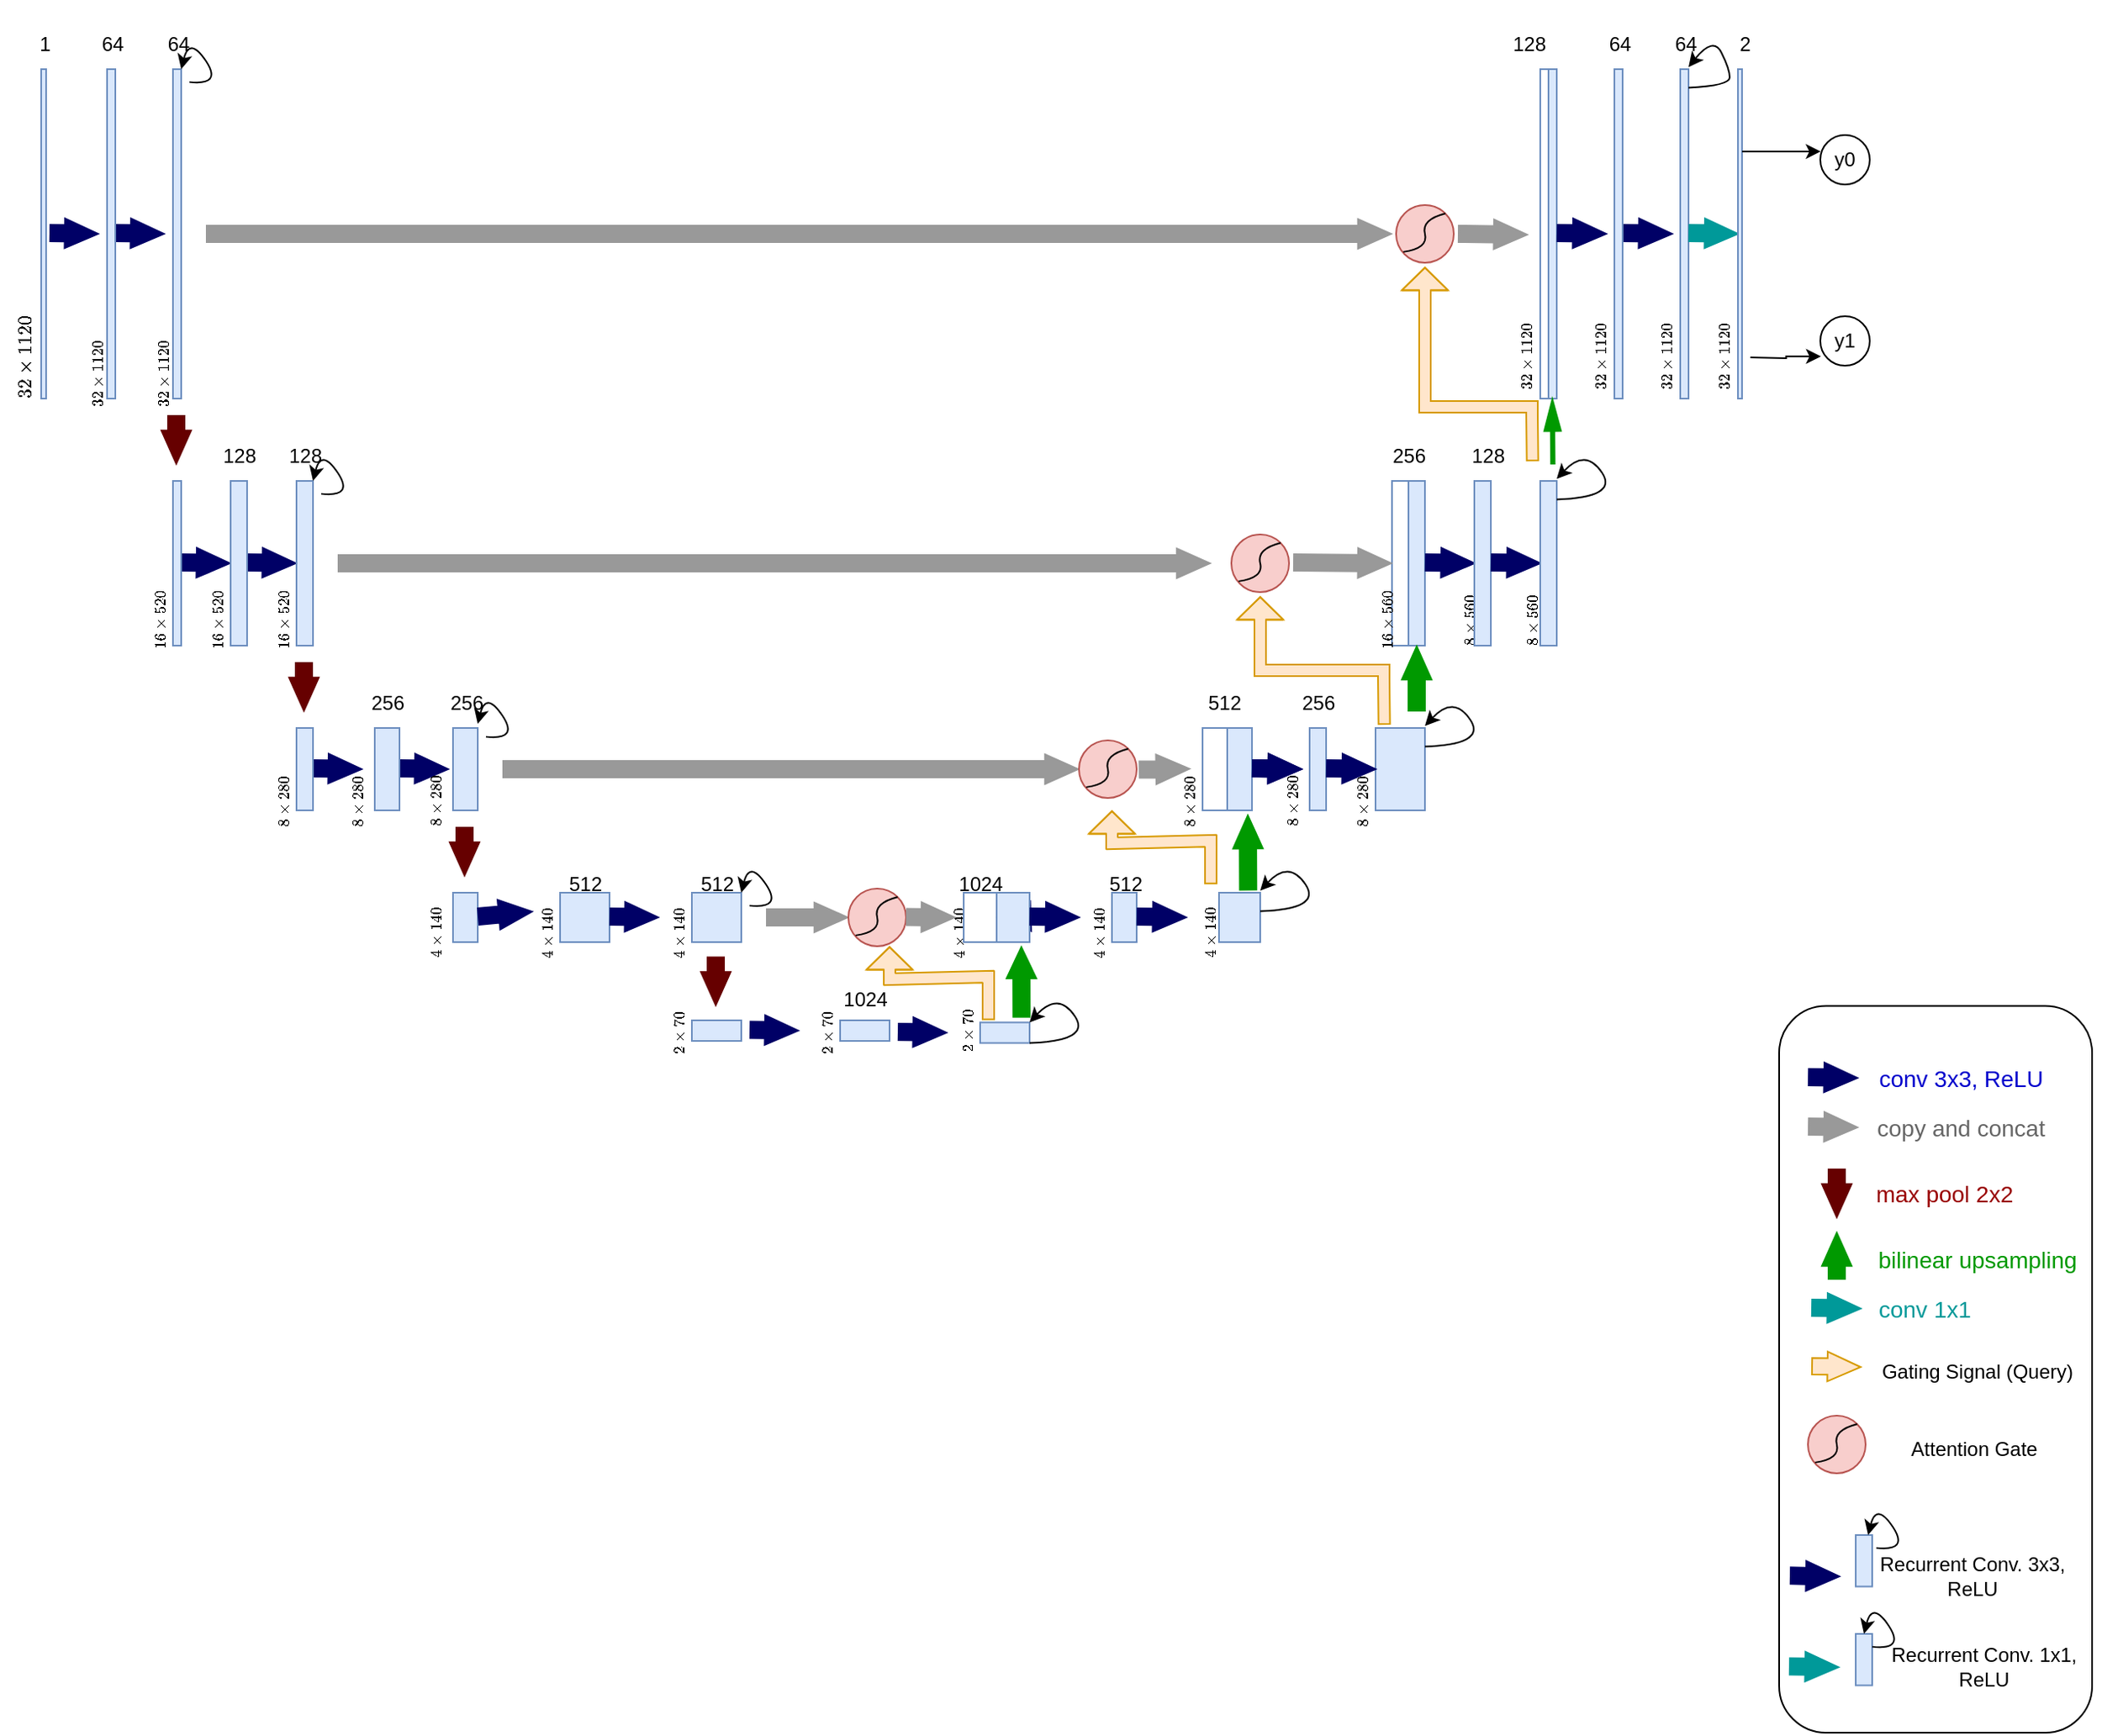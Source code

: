 <mxfile>
    <diagram name="Page-1" id="Zg2J0i8kcsBhqcDElQuv">
        <mxGraphModel dx="1068" dy="788" grid="1" gridSize="10" guides="1" tooltips="1" connect="1" arrows="1" fold="1" page="1" pageScale="1" pageWidth="850" pageHeight="1100" math="1" shadow="0">
            <root>
                <mxCell id="0"/>
                <mxCell id="1" parent="0"/>
                <mxCell id="kov3exJGOiLsOatTBzYe-4" value="&lt;font style=&quot;font-size: 10px;&quot;&gt;$$32 \times 1120$$&lt;/font&gt;" style="text;html=1;align=center;verticalAlign=middle;resizable=0;points=[];autosize=1;strokeColor=none;fillColor=none;rotation=-90;" parent="1" vertex="1">
                    <mxGeometry x="-5" y="240" width="110" height="30" as="geometry"/>
                </mxCell>
                <mxCell id="kov3exJGOiLsOatTBzYe-5" value="1" style="text;html=1;align=center;verticalAlign=middle;resizable=0;points=[];autosize=1;strokeColor=none;fillColor=none;rotation=0;" parent="1" vertex="1">
                    <mxGeometry x="46.5" y="50" width="30" height="30" as="geometry"/>
                </mxCell>
                <mxCell id="kov3exJGOiLsOatTBzYe-10" value="" style="shape=flexArrow;endArrow=classic;html=1;rounded=0;fillColor=#000066;strokeColor=#000066;endWidth=7;endSize=6.38;" parent="1" edge="1">
                    <mxGeometry width="50" height="50" relative="1" as="geometry">
                        <mxPoint x="65" y="179.5" as="sourcePoint"/>
                        <mxPoint x="95" y="180" as="targetPoint"/>
                    </mxGeometry>
                </mxCell>
                <mxCell id="kov3exJGOiLsOatTBzYe-54" value="" style="shape=flexArrow;endArrow=classic;html=1;rounded=0;fillColor=#000066;strokeColor=#000066;endWidth=7;endSize=6.38;entryX=0;entryY=0.5;entryDx=0;entryDy=0;" parent="1" edge="1">
                    <mxGeometry width="50" height="50" relative="1" as="geometry">
                        <mxPoint x="145" y="379.5" as="sourcePoint"/>
                        <mxPoint x="175" y="380" as="targetPoint"/>
                    </mxGeometry>
                </mxCell>
                <mxCell id="kov3exJGOiLsOatTBzYe-59" value="" style="shape=flexArrow;endArrow=classic;html=1;rounded=0;fillColor=#000066;strokeColor=#000066;endWidth=7;endSize=6.38;entryX=0;entryY=0.5;entryDx=0;entryDy=0;" parent="1" edge="1">
                    <mxGeometry width="50" height="50" relative="1" as="geometry">
                        <mxPoint x="225" y="504.5" as="sourcePoint"/>
                        <mxPoint x="255" y="505" as="targetPoint"/>
                    </mxGeometry>
                </mxCell>
                <mxCell id="kov3exJGOiLsOatTBzYe-63" value="" style="shape=flexArrow;endArrow=classic;html=1;rounded=0;fillColor=#660000;strokeColor=#660000;endWidth=7;endSize=6.38;" parent="1" edge="1">
                    <mxGeometry width="50" height="50" relative="1" as="geometry">
                        <mxPoint x="142" y="290" as="sourcePoint"/>
                        <mxPoint x="142" y="320" as="targetPoint"/>
                    </mxGeometry>
                </mxCell>
                <mxCell id="kov3exJGOiLsOatTBzYe-64" value="" style="shape=flexArrow;endArrow=classic;html=1;rounded=0;fillColor=#660000;strokeColor=#660000;endWidth=7;endSize=6.38;" parent="1" edge="1">
                    <mxGeometry width="50" height="50" relative="1" as="geometry">
                        <mxPoint x="219.5" y="440" as="sourcePoint"/>
                        <mxPoint x="219.5" y="470" as="targetPoint"/>
                    </mxGeometry>
                </mxCell>
                <mxCell id="kov3exJGOiLsOatTBzYe-65" value="" style="shape=flexArrow;endArrow=classic;html=1;rounded=0;fillColor=#660000;strokeColor=#660000;endWidth=7;endSize=6.38;" parent="1" edge="1">
                    <mxGeometry width="50" height="50" relative="1" as="geometry">
                        <mxPoint x="317" y="540" as="sourcePoint"/>
                        <mxPoint x="317" y="570" as="targetPoint"/>
                    </mxGeometry>
                </mxCell>
                <mxCell id="kov3exJGOiLsOatTBzYe-66" value="" style="shape=flexArrow;endArrow=classic;html=1;rounded=0;fillColor=#660000;strokeColor=#660000;endWidth=7;endSize=6.38;" parent="1" edge="1">
                    <mxGeometry width="50" height="50" relative="1" as="geometry">
                        <mxPoint x="469.5" y="618.75" as="sourcePoint"/>
                        <mxPoint x="469.5" y="648.75" as="targetPoint"/>
                    </mxGeometry>
                </mxCell>
                <mxCell id="kov3exJGOiLsOatTBzYe-67" value="" style="shape=flexArrow;endArrow=classic;html=1;rounded=0;fillColor=#000066;strokeColor=#000066;endWidth=7;endSize=6.38;entryX=0;entryY=0.5;entryDx=0;entryDy=0;" parent="1" edge="1">
                    <mxGeometry width="50" height="50" relative="1" as="geometry">
                        <mxPoint x="535" y="663.75" as="sourcePoint"/>
                        <mxPoint x="535" y="663.75" as="targetPoint"/>
                    </mxGeometry>
                </mxCell>
                <mxCell id="kov3exJGOiLsOatTBzYe-76" value="" style="shape=flexArrow;endArrow=classic;html=1;rounded=0;fillColor=#999999;strokeColor=#999999;endWidth=7;endSize=6.38;" parent="1" edge="1">
                    <mxGeometry width="50" height="50" relative="1" as="geometry">
                        <mxPoint x="160" y="180" as="sourcePoint"/>
                        <mxPoint x="880" y="180" as="targetPoint"/>
                    </mxGeometry>
                </mxCell>
                <mxCell id="kov3exJGOiLsOatTBzYe-77" value="64" style="text;html=1;align=center;verticalAlign=middle;resizable=0;points=[];autosize=1;strokeColor=none;fillColor=none;rotation=0;" parent="1" vertex="1">
                    <mxGeometry x="122.5" y="50" width="40" height="30" as="geometry"/>
                </mxCell>
                <mxCell id="kov3exJGOiLsOatTBzYe-89" value="128" style="text;html=1;align=center;verticalAlign=middle;resizable=0;points=[];autosize=1;strokeColor=none;fillColor=none;rotation=0;" parent="1" vertex="1">
                    <mxGeometry x="160" y="300" width="40" height="30" as="geometry"/>
                </mxCell>
                <mxCell id="kov3exJGOiLsOatTBzYe-91" value="&lt;div&gt;&lt;font style=&quot;font-size: 8px;&quot;&gt;$$16 \times 520$$&lt;/font&gt;&lt;br&gt;&lt;/div&gt;" style="text;html=1;align=center;verticalAlign=middle;resizable=0;points=[];autosize=1;strokeColor=none;fillColor=none;rotation=-90;" parent="1" vertex="1">
                    <mxGeometry x="95" y="400" width="90" height="30" as="geometry"/>
                </mxCell>
                <mxCell id="kov3exJGOiLsOatTBzYe-92" value="&lt;div&gt;&lt;font style=&quot;font-size: 8px;&quot;&gt;$$8 \times 280$$&lt;/font&gt;&lt;br&gt;&lt;/div&gt;" style="text;html=1;align=center;verticalAlign=middle;resizable=0;points=[];autosize=1;strokeColor=none;fillColor=none;rotation=-90;" parent="1" vertex="1">
                    <mxGeometry x="175" y="510" width="80" height="30" as="geometry"/>
                </mxCell>
                <mxCell id="kov3exJGOiLsOatTBzYe-93" value="256" style="text;html=1;align=center;verticalAlign=middle;resizable=0;points=[];autosize=1;strokeColor=none;fillColor=none;rotation=0;" parent="1" vertex="1">
                    <mxGeometry x="250" y="450" width="40" height="30" as="geometry"/>
                </mxCell>
                <mxCell id="kov3exJGOiLsOatTBzYe-94" value="&lt;div&gt;&lt;font style=&quot;font-size: 8px;&quot;&gt;$$4 \times 140$$&lt;/font&gt;&lt;br&gt;&lt;/div&gt;" style="text;html=1;align=center;verticalAlign=middle;resizable=0;points=[];autosize=1;strokeColor=none;fillColor=none;rotation=-90;" parent="1" vertex="1">
                    <mxGeometry x="267.5" y="590" width="80" height="30" as="geometry"/>
                </mxCell>
                <mxCell id="kov3exJGOiLsOatTBzYe-95" value="512" style="text;html=1;align=center;verticalAlign=middle;resizable=0;points=[];autosize=1;strokeColor=none;fillColor=none;rotation=0;" parent="1" vertex="1">
                    <mxGeometry x="450" y="560" width="40" height="30" as="geometry"/>
                </mxCell>
                <mxCell id="kov3exJGOiLsOatTBzYe-96" value="&lt;div&gt;&lt;font style=&quot;font-size: 8px;&quot;&gt;$$2 \times 70$$&lt;/font&gt;&lt;br&gt;&lt;/div&gt;" style="text;html=1;align=center;verticalAlign=middle;resizable=0;points=[];autosize=1;strokeColor=none;fillColor=none;rotation=-90;" parent="1" vertex="1">
                    <mxGeometry x="415" y="650" width="80" height="30" as="geometry"/>
                </mxCell>
                <mxCell id="kov3exJGOiLsOatTBzYe-102" value="" style="shape=flexArrow;endArrow=classic;html=1;rounded=0;fillColor=#999999;strokeColor=#999999;endWidth=7;endSize=6.38;" parent="1" edge="1">
                    <mxGeometry width="50" height="50" relative="1" as="geometry">
                        <mxPoint x="240" y="380" as="sourcePoint"/>
                        <mxPoint x="770" y="380" as="targetPoint"/>
                    </mxGeometry>
                </mxCell>
                <mxCell id="kov3exJGOiLsOatTBzYe-103" value="" style="shape=flexArrow;endArrow=classic;html=1;rounded=0;fillColor=#999999;strokeColor=#999999;endWidth=7;endSize=6.38;" parent="1" edge="1">
                    <mxGeometry width="50" height="50" relative="1" as="geometry">
                        <mxPoint x="340" y="505" as="sourcePoint"/>
                        <mxPoint x="690" y="505" as="targetPoint"/>
                    </mxGeometry>
                </mxCell>
                <mxCell id="kov3exJGOiLsOatTBzYe-104" value="" style="shape=flexArrow;endArrow=classic;html=1;rounded=0;fillColor=#999999;strokeColor=#999999;endWidth=7;endSize=6.38;" parent="1" edge="1">
                    <mxGeometry width="50" height="50" relative="1" as="geometry">
                        <mxPoint x="500" y="595" as="sourcePoint"/>
                        <mxPoint x="550" y="595" as="targetPoint"/>
                    </mxGeometry>
                </mxCell>
                <mxCell id="kov3exJGOiLsOatTBzYe-112" value="128" style="text;html=1;align=center;verticalAlign=middle;resizable=0;points=[];autosize=1;strokeColor=none;fillColor=none;rotation=0;" parent="1" vertex="1">
                    <mxGeometry x="200" y="300" width="40" height="30" as="geometry"/>
                </mxCell>
                <mxCell id="kov3exJGOiLsOatTBzYe-114" value="" style="rounded=0;whiteSpace=wrap;html=1;fillColor=#dae8fc;strokeColor=#6c8ebf;" parent="1" vertex="1">
                    <mxGeometry x="60" y="80" width="3" height="200" as="geometry"/>
                </mxCell>
                <mxCell id="kov3exJGOiLsOatTBzYe-116" value="&lt;font style=&quot;font-size: 8px;&quot;&gt;$$32 \times 1120$$&lt;/font&gt;" style="text;html=1;align=center;verticalAlign=middle;resizable=0;points=[];autosize=1;strokeColor=none;fillColor=none;rotation=-90;" parent="1" vertex="1">
                    <mxGeometry x="50" y="250" width="90" height="30" as="geometry"/>
                </mxCell>
                <mxCell id="kov3exJGOiLsOatTBzYe-117" value="" style="shape=flexArrow;endArrow=classic;html=1;rounded=0;fillColor=#000066;strokeColor=#000066;endWidth=7;endSize=6.38;" parent="1" edge="1">
                    <mxGeometry width="50" height="50" relative="1" as="geometry">
                        <mxPoint x="105" y="179.5" as="sourcePoint"/>
                        <mxPoint x="135" y="180" as="targetPoint"/>
                    </mxGeometry>
                </mxCell>
                <mxCell id="kov3exJGOiLsOatTBzYe-118" value="" style="rounded=0;whiteSpace=wrap;html=1;fillColor=#dae8fc;strokeColor=#6c8ebf;" parent="1" vertex="1">
                    <mxGeometry x="100" y="80" width="5" height="200" as="geometry"/>
                </mxCell>
                <mxCell id="kov3exJGOiLsOatTBzYe-146" value="" style="rounded=0;whiteSpace=wrap;html=1;fillColor=#FFFFFF;strokeColor=#6c8ebf;" parent="1" vertex="1">
                    <mxGeometry x="970" y="80" width="5" height="200" as="geometry"/>
                </mxCell>
                <mxCell id="kov3exJGOiLsOatTBzYe-147" value="&lt;font style=&quot;font-size: 8px;&quot;&gt;$$32 \times 1120$$&lt;/font&gt;" style="text;html=1;align=center;verticalAlign=middle;resizable=0;points=[];autosize=1;strokeColor=none;fillColor=none;rotation=-90;" parent="1" vertex="1">
                    <mxGeometry x="90" y="250" width="90" height="30" as="geometry"/>
                </mxCell>
                <mxCell id="kov3exJGOiLsOatTBzYe-148" value="" style="shape=flexArrow;endArrow=classic;html=1;rounded=0;fillColor=#000066;strokeColor=#000066;endWidth=7;endSize=6.38;entryX=0;entryY=0.5;entryDx=0;entryDy=0;" parent="1" edge="1">
                    <mxGeometry width="50" height="50" relative="1" as="geometry">
                        <mxPoint x="185" y="379.5" as="sourcePoint"/>
                        <mxPoint x="215" y="380" as="targetPoint"/>
                    </mxGeometry>
                </mxCell>
                <mxCell id="kov3exJGOiLsOatTBzYe-149" value="" style="rounded=0;whiteSpace=wrap;html=1;fillColor=#dae8fc;strokeColor=#6c8ebf;" parent="1" vertex="1">
                    <mxGeometry x="175" y="330" width="10" height="100" as="geometry"/>
                </mxCell>
                <mxCell id="kov3exJGOiLsOatTBzYe-150" value="&lt;div&gt;&lt;font style=&quot;font-size: 8px;&quot;&gt;$$16 \times 520$$&lt;/font&gt;&lt;br&gt;&lt;/div&gt;" style="text;html=1;align=center;verticalAlign=middle;resizable=0;points=[];autosize=1;strokeColor=none;fillColor=none;rotation=-90;" parent="1" vertex="1">
                    <mxGeometry x="130" y="400" width="90" height="30" as="geometry"/>
                </mxCell>
                <mxCell id="kov3exJGOiLsOatTBzYe-152" value="" style="rounded=0;whiteSpace=wrap;html=1;fillColor=#dae8fc;strokeColor=#6c8ebf;" parent="1" vertex="1">
                    <mxGeometry x="830" y="480" width="10" height="50" as="geometry"/>
                </mxCell>
                <mxCell id="kov3exJGOiLsOatTBzYe-153" value="&lt;div&gt;&lt;font style=&quot;font-size: 8px;&quot;&gt;$$16 \times 520$$&lt;/font&gt;&lt;br&gt;&lt;/div&gt;" style="text;html=1;align=center;verticalAlign=middle;resizable=0;points=[];autosize=1;strokeColor=none;fillColor=none;rotation=-90;" parent="1" vertex="1">
                    <mxGeometry x="170" y="400" width="90" height="30" as="geometry"/>
                </mxCell>
                <mxCell id="kov3exJGOiLsOatTBzYe-168" value="" style="shape=flexArrow;endArrow=classic;html=1;rounded=0;fillColor=#000066;strokeColor=#000066;endWidth=7;endSize=6.38;entryX=0;entryY=0.5;entryDx=0;entryDy=0;" parent="1" edge="1">
                    <mxGeometry width="50" height="50" relative="1" as="geometry">
                        <mxPoint x="277.5" y="504.5" as="sourcePoint"/>
                        <mxPoint x="307.5" y="505" as="targetPoint"/>
                    </mxGeometry>
                </mxCell>
                <mxCell id="kov3exJGOiLsOatTBzYe-169" value="" style="rounded=0;whiteSpace=wrap;html=1;fillColor=#dae8fc;strokeColor=#6c8ebf;" parent="1" vertex="1">
                    <mxGeometry x="262.5" y="480" width="15" height="50" as="geometry"/>
                </mxCell>
                <mxCell id="kov3exJGOiLsOatTBzYe-172" value="256" style="text;html=1;align=center;verticalAlign=middle;resizable=0;points=[];autosize=1;strokeColor=none;fillColor=none;rotation=0;" parent="1" vertex="1">
                    <mxGeometry x="297.5" y="450" width="40" height="30" as="geometry"/>
                </mxCell>
                <mxCell id="kov3exJGOiLsOatTBzYe-173" value="&lt;div&gt;&lt;font style=&quot;font-size: 8px;&quot;&gt;$$8 \times 280$$&lt;/font&gt;&lt;br&gt;&lt;/div&gt;" style="text;html=1;align=center;verticalAlign=middle;resizable=0;points=[];autosize=1;strokeColor=none;fillColor=none;rotation=-90;" parent="1" vertex="1">
                    <mxGeometry x="220" y="510" width="80" height="30" as="geometry"/>
                </mxCell>
                <mxCell id="kov3exJGOiLsOatTBzYe-176" value="" style="rounded=0;whiteSpace=wrap;html=1;fillColor=#dae8fc;strokeColor=#6c8ebf;" parent="1" vertex="1">
                    <mxGeometry x="140" y="330" width="5" height="100" as="geometry"/>
                </mxCell>
                <mxCell id="kov3exJGOiLsOatTBzYe-177" value="" style="rounded=0;whiteSpace=wrap;html=1;fillColor=#dae8fc;strokeColor=#6c8ebf;" parent="1" vertex="1">
                    <mxGeometry x="215" y="480" width="10" height="50" as="geometry"/>
                </mxCell>
                <mxCell id="kov3exJGOiLsOatTBzYe-189" value="&lt;div&gt;&lt;font style=&quot;font-size: 8px;&quot;&gt;$$8 \times 280$$&lt;/font&gt;&lt;br&gt;&lt;/div&gt;" style="text;html=1;align=center;verticalAlign=middle;resizable=0;points=[];autosize=1;strokeColor=none;fillColor=none;rotation=-90;" parent="1" vertex="1">
                    <mxGeometry x="267.5" y="510" width="80" height="30" as="geometry"/>
                </mxCell>
                <mxCell id="kov3exJGOiLsOatTBzYe-190" value="" style="rounded=0;whiteSpace=wrap;html=1;fillColor=#dae8fc;strokeColor=#6c8ebf;" parent="1" vertex="1">
                    <mxGeometry x="310" y="480" width="15" height="50" as="geometry"/>
                </mxCell>
                <mxCell id="kov3exJGOiLsOatTBzYe-191" value="64" style="text;html=1;align=center;verticalAlign=middle;resizable=0;points=[];autosize=1;strokeColor=none;fillColor=none;rotation=0;" parent="1" vertex="1">
                    <mxGeometry x="82.5" y="50" width="40" height="30" as="geometry"/>
                </mxCell>
                <mxCell id="kov3exJGOiLsOatTBzYe-192" value="" style="rounded=0;whiteSpace=wrap;html=1;fillColor=#dae8fc;strokeColor=#6c8ebf;" parent="1" vertex="1">
                    <mxGeometry x="310" y="580" width="15" height="30" as="geometry"/>
                </mxCell>
                <mxCell id="kov3exJGOiLsOatTBzYe-45" value="" style="rounded=0;whiteSpace=wrap;html=1;fillColor=#dae8fc;strokeColor=#6c8ebf;" parent="1" vertex="1">
                    <mxGeometry x="375" y="580" width="30" height="30" as="geometry"/>
                </mxCell>
                <mxCell id="kov3exJGOiLsOatTBzYe-195" value="" style="shape=flexArrow;endArrow=classic;html=1;rounded=0;fillColor=#000066;strokeColor=#000066;endWidth=7;endSize=6.38;entryX=0.67;entryY=-0.053;entryDx=0;entryDy=0;entryPerimeter=0;" parent="1" target="kov3exJGOiLsOatTBzYe-260" edge="1">
                    <mxGeometry width="50" height="50" relative="1" as="geometry">
                        <mxPoint x="325" y="594.5" as="sourcePoint"/>
                        <mxPoint x="355" y="595" as="targetPoint"/>
                    </mxGeometry>
                </mxCell>
                <mxCell id="kov3exJGOiLsOatTBzYe-197" value="" style="shape=flexArrow;endArrow=classic;html=1;rounded=0;fillColor=#000066;strokeColor=#000066;endWidth=7;endSize=6.38;entryX=0;entryY=0.5;entryDx=0;entryDy=0;" parent="1" edge="1">
                    <mxGeometry width="50" height="50" relative="1" as="geometry">
                        <mxPoint x="405" y="594.5" as="sourcePoint"/>
                        <mxPoint x="435" y="595" as="targetPoint"/>
                    </mxGeometry>
                </mxCell>
                <mxCell id="kov3exJGOiLsOatTBzYe-198" value="512" style="text;html=1;align=center;verticalAlign=middle;resizable=0;points=[];autosize=1;strokeColor=none;fillColor=none;rotation=0;" parent="1" vertex="1">
                    <mxGeometry x="370" y="560" width="40" height="30" as="geometry"/>
                </mxCell>
                <mxCell id="kov3exJGOiLsOatTBzYe-200" value="" style="rounded=0;whiteSpace=wrap;html=1;fillColor=#dae8fc;strokeColor=#6c8ebf;" parent="1" vertex="1">
                    <mxGeometry x="455" y="657.5" width="30" height="12.5" as="geometry"/>
                </mxCell>
                <mxCell id="kov3exJGOiLsOatTBzYe-215" value="" style="shape=flexArrow;endArrow=classic;html=1;rounded=0;fillColor=#000066;strokeColor=#000066;endWidth=7;endSize=6.38;entryX=0;entryY=0.5;entryDx=0;entryDy=0;" parent="1" edge="1">
                    <mxGeometry width="50" height="50" relative="1" as="geometry">
                        <mxPoint x="490" y="663.25" as="sourcePoint"/>
                        <mxPoint x="520" y="663.75" as="targetPoint"/>
                    </mxGeometry>
                </mxCell>
                <mxCell id="kov3exJGOiLsOatTBzYe-219" value="" style="shape=flexArrow;endArrow=classic;html=1;rounded=0;fillColor=#000066;strokeColor=#000066;endWidth=7;endSize=6.38;entryX=0;entryY=0.5;entryDx=0;entryDy=0;" parent="1" edge="1">
                    <mxGeometry width="50" height="50" relative="1" as="geometry">
                        <mxPoint x="625" y="661.88" as="sourcePoint"/>
                        <mxPoint x="625" y="661.88" as="targetPoint"/>
                    </mxGeometry>
                </mxCell>
                <mxCell id="kov3exJGOiLsOatTBzYe-220" value="" style="rounded=0;whiteSpace=wrap;html=1;fillColor=#dae8fc;strokeColor=#6c8ebf;" parent="1" vertex="1">
                    <mxGeometry x="545" y="657.5" width="30" height="12.5" as="geometry"/>
                </mxCell>
                <mxCell id="kov3exJGOiLsOatTBzYe-221" value="" style="shape=flexArrow;endArrow=classic;html=1;rounded=0;fillColor=#000066;strokeColor=#000066;endWidth=7;endSize=6.38;entryX=0;entryY=0.5;entryDx=0;entryDy=0;" parent="1" edge="1">
                    <mxGeometry width="50" height="50" relative="1" as="geometry">
                        <mxPoint x="580" y="664.5" as="sourcePoint"/>
                        <mxPoint x="610" y="665" as="targetPoint"/>
                    </mxGeometry>
                </mxCell>
                <mxCell id="kov3exJGOiLsOatTBzYe-226" value="" style="rounded=0;whiteSpace=wrap;html=1;fillColor=#dae8fc;strokeColor=#6c8ebf;" parent="1" vertex="1">
                    <mxGeometry x="630" y="658.75" width="30" height="12.5" as="geometry"/>
                </mxCell>
                <mxCell id="kov3exJGOiLsOatTBzYe-228" value="1024" style="text;html=1;align=center;verticalAlign=middle;resizable=0;points=[];autosize=1;strokeColor=none;fillColor=none;rotation=0;" parent="1" vertex="1">
                    <mxGeometry x="535" y="630" width="50" height="30" as="geometry"/>
                </mxCell>
                <mxCell id="kov3exJGOiLsOatTBzYe-231" value="&lt;div&gt;&lt;font style=&quot;font-size: 8px;&quot;&gt;$$4 \times 140$$&lt;/font&gt;&lt;br&gt;&lt;/div&gt;" style="text;html=1;align=center;verticalAlign=middle;resizable=0;points=[];autosize=1;strokeColor=none;fillColor=none;rotation=-90;" parent="1" vertex="1">
                    <mxGeometry x="585" y="590" width="80" height="30" as="geometry"/>
                </mxCell>
                <mxCell id="kov3exJGOiLsOatTBzYe-233" value="" style="rounded=0;whiteSpace=wrap;html=1;fillColor=#FFFFFF;strokeColor=#6c8ebf;" parent="1" vertex="1">
                    <mxGeometry x="620" y="580" width="20" height="30" as="geometry"/>
                </mxCell>
                <mxCell id="kov3exJGOiLsOatTBzYe-243" value="1024" style="text;html=1;align=center;verticalAlign=middle;resizable=0;points=[];autosize=1;strokeColor=none;fillColor=none;rotation=0;" parent="1" vertex="1">
                    <mxGeometry x="605" y="560" width="50" height="30" as="geometry"/>
                </mxCell>
                <mxCell id="kov3exJGOiLsOatTBzYe-240" value="" style="rounded=0;whiteSpace=wrap;html=1;fillColor=#dae8fc;strokeColor=#6c8ebf;" parent="1" vertex="1">
                    <mxGeometry x="710" y="580" width="15" height="30" as="geometry"/>
                </mxCell>
                <mxCell id="kov3exJGOiLsOatTBzYe-249" value="" style="rounded=0;whiteSpace=wrap;html=1;fillColor=#dae8fc;strokeColor=#6c8ebf;" parent="1" vertex="1">
                    <mxGeometry x="775" y="580" width="25" height="30" as="geometry"/>
                </mxCell>
                <mxCell id="kov3exJGOiLsOatTBzYe-252" value="" style="rounded=0;whiteSpace=wrap;html=1;fillColor=#FFFFFF;strokeColor=#6c8ebf;" parent="1" vertex="1">
                    <mxGeometry x="765" y="480" width="15" height="50" as="geometry"/>
                </mxCell>
                <mxCell id="kov3exJGOiLsOatTBzYe-253" value="" style="rounded=0;whiteSpace=wrap;html=1;fillColor=#dae8fc;strokeColor=#6c8ebf;" parent="1" vertex="1">
                    <mxGeometry x="780" y="480" width="15" height="50" as="geometry"/>
                </mxCell>
                <mxCell id="kov3exJGOiLsOatTBzYe-254" value="512" style="text;html=1;align=center;verticalAlign=middle;resizable=0;points=[];autosize=1;strokeColor=none;fillColor=none;rotation=0;" parent="1" vertex="1">
                    <mxGeometry x="757.5" y="450" width="40" height="30" as="geometry"/>
                </mxCell>
                <mxCell id="kov3exJGOiLsOatTBzYe-256" value="&lt;div&gt;&lt;font style=&quot;font-size: 8px;&quot;&gt;$$8 \times 280$$&lt;/font&gt;&lt;br&gt;&lt;/div&gt;" style="text;html=1;align=center;verticalAlign=middle;resizable=0;points=[];autosize=1;strokeColor=none;fillColor=none;rotation=-90;strokeWidth=1;" parent="1" vertex="1">
                    <mxGeometry x="725" y="510" width="80" height="30" as="geometry"/>
                </mxCell>
                <mxCell id="kov3exJGOiLsOatTBzYe-257" value="&lt;div&gt;&lt;font style=&quot;font-size: 8px;&quot;&gt;$$2 \times 70$$&lt;/font&gt;&lt;br&gt;&lt;/div&gt;" style="text;html=1;align=center;verticalAlign=middle;resizable=0;points=[];autosize=1;strokeColor=none;fillColor=none;rotation=-90;" parent="1" vertex="1">
                    <mxGeometry x="505" y="650" width="80" height="30" as="geometry"/>
                </mxCell>
                <mxCell id="kov3exJGOiLsOatTBzYe-258" value="&lt;div&gt;&lt;font style=&quot;font-size: 8px;&quot;&gt;$$2 \times 70$$&lt;/font&gt;&lt;br&gt;&lt;/div&gt;" style="text;html=1;align=center;verticalAlign=middle;resizable=0;points=[];autosize=1;strokeColor=none;fillColor=none;rotation=-90;" parent="1" vertex="1">
                    <mxGeometry x="590" y="648.75" width="80" height="30" as="geometry"/>
                </mxCell>
                <mxCell id="kov3exJGOiLsOatTBzYe-260" value="&lt;div&gt;&lt;font style=&quot;font-size: 8px;&quot;&gt;$$4 \times 140$$&lt;/font&gt;&lt;br&gt;&lt;/div&gt;" style="text;html=1;align=center;verticalAlign=middle;resizable=0;points=[];autosize=1;strokeColor=none;fillColor=none;rotation=-90;" parent="1" vertex="1">
                    <mxGeometry x="335" y="590" width="80" height="30" as="geometry"/>
                </mxCell>
                <mxCell id="kov3exJGOiLsOatTBzYe-265" value="&lt;div&gt;&lt;font style=&quot;font-size: 8px;&quot;&gt;$$4 \times 140$$&lt;/font&gt;&lt;br&gt;&lt;/div&gt;" style="text;html=1;align=center;verticalAlign=middle;resizable=0;points=[];autosize=1;strokeColor=none;fillColor=none;rotation=-90;" parent="1" vertex="1">
                    <mxGeometry x="415" y="590" width="80" height="30" as="geometry"/>
                </mxCell>
                <mxCell id="kov3exJGOiLsOatTBzYe-196" value="" style="rounded=0;whiteSpace=wrap;html=1;fillColor=#dae8fc;strokeColor=#6c8ebf;" parent="1" vertex="1">
                    <mxGeometry x="455" y="580" width="30" height="30" as="geometry"/>
                </mxCell>
                <mxCell id="kov3exJGOiLsOatTBzYe-275" value="&lt;div&gt;&lt;font style=&quot;font-size: 8px;&quot;&gt;$$4 \times 140$$&lt;/font&gt;&lt;br&gt;&lt;/div&gt;" style="text;html=1;align=center;verticalAlign=middle;resizable=0;points=[];autosize=1;strokeColor=none;fillColor=none;rotation=-90;" parent="1" vertex="1">
                    <mxGeometry x="670" y="590" width="80" height="30" as="geometry"/>
                </mxCell>
                <mxCell id="kov3exJGOiLsOatTBzYe-276" value="" style="rounded=0;whiteSpace=wrap;html=1;fillColor=#dae8fc;strokeColor=#6c8ebf;" parent="1" vertex="1">
                    <mxGeometry x="215" y="330" width="10" height="100" as="geometry"/>
                </mxCell>
                <mxCell id="kov3exJGOiLsOatTBzYe-277" value="&lt;div&gt;&lt;font style=&quot;font-size: 8px;&quot;&gt;$$8 \times 280$$&lt;/font&gt;&lt;br&gt;&lt;/div&gt;" style="text;html=1;align=center;verticalAlign=middle;resizable=0;points=[];autosize=1;strokeColor=none;fillColor=none;rotation=-90;" parent="1" vertex="1">
                    <mxGeometry x="787.5" y="510" width="80" height="30" as="geometry"/>
                </mxCell>
                <mxCell id="kov3exJGOiLsOatTBzYe-278" value="256" style="text;html=1;align=center;verticalAlign=middle;resizable=0;points=[];autosize=1;strokeColor=none;fillColor=none;rotation=0;" parent="1" vertex="1">
                    <mxGeometry x="815" y="450" width="40" height="30" as="geometry"/>
                </mxCell>
                <mxCell id="kov3exJGOiLsOatTBzYe-279" value="" style="shape=flexArrow;endArrow=classic;html=1;rounded=0;fillColor=#000066;strokeColor=#000066;endWidth=7;endSize=6.38;entryX=0;entryY=0.5;entryDx=0;entryDy=0;" parent="1" edge="1">
                    <mxGeometry width="50" height="50" relative="1" as="geometry">
                        <mxPoint x="795" y="504.5" as="sourcePoint"/>
                        <mxPoint x="825.5" y="505" as="targetPoint"/>
                    </mxGeometry>
                </mxCell>
                <mxCell id="kov3exJGOiLsOatTBzYe-280" value="" style="rounded=0;whiteSpace=wrap;html=1;fillColor=#dae8fc;strokeColor=#6c8ebf;" parent="1" vertex="1">
                    <mxGeometry x="870" y="480" width="30" height="50" as="geometry"/>
                </mxCell>
                <mxCell id="kov3exJGOiLsOatTBzYe-281" value="&lt;div&gt;&lt;font style=&quot;font-size: 8px;&quot;&gt;$$8 \times 280$$&lt;/font&gt;&lt;br&gt;&lt;/div&gt;" style="text;html=1;align=center;verticalAlign=middle;resizable=0;points=[];autosize=1;strokeColor=none;fillColor=none;rotation=-90;" parent="1" vertex="1">
                    <mxGeometry x="830" y="510" width="80" height="30" as="geometry"/>
                </mxCell>
                <mxCell id="kov3exJGOiLsOatTBzYe-282" value="" style="shape=flexArrow;endArrow=classic;html=1;rounded=0;fillColor=#000066;strokeColor=#000066;endWidth=7;endSize=6.38;entryX=0;entryY=0.5;entryDx=0;entryDy=0;" parent="1" edge="1">
                    <mxGeometry width="50" height="50" relative="1" as="geometry">
                        <mxPoint x="840" y="504.5" as="sourcePoint"/>
                        <mxPoint x="870.5" y="505" as="targetPoint"/>
                    </mxGeometry>
                </mxCell>
                <mxCell id="kov3exJGOiLsOatTBzYe-284" value="" style="shape=flexArrow;endArrow=classic;html=1;rounded=0;fillColor=#000066;strokeColor=#000066;endWidth=7;endSize=6.38;entryX=0;entryY=0.5;entryDx=0;entryDy=0;" parent="1" target="kov3exJGOiLsOatTBzYe-230" edge="1">
                    <mxGeometry width="50" height="50" relative="1" as="geometry">
                        <mxPoint x="655" y="594.5" as="sourcePoint"/>
                        <mxPoint x="685.5" y="595" as="targetPoint"/>
                    </mxGeometry>
                </mxCell>
                <mxCell id="kov3exJGOiLsOatTBzYe-230" value="" style="rounded=0;whiteSpace=wrap;html=1;fillColor=#dae8fc;strokeColor=#6c8ebf;" parent="1" vertex="1">
                    <mxGeometry x="640" y="580" width="20" height="30" as="geometry"/>
                </mxCell>
                <mxCell id="kov3exJGOiLsOatTBzYe-287" value="" style="shape=flexArrow;endArrow=classic;html=1;rounded=0;fillColor=#000066;strokeColor=#000066;endWidth=7;endSize=6.38;entryX=0;entryY=0.5;entryDx=0;entryDy=0;" parent="1" edge="1">
                    <mxGeometry width="50" height="50" relative="1" as="geometry">
                        <mxPoint x="660" y="594.5" as="sourcePoint"/>
                        <mxPoint x="690.5" y="595" as="targetPoint"/>
                    </mxGeometry>
                </mxCell>
                <mxCell id="kov3exJGOiLsOatTBzYe-290" value="" style="shape=flexArrow;endArrow=classic;html=1;rounded=0;fillColor=#000066;strokeColor=#000066;endWidth=7;endSize=6.38;entryX=0;entryY=0.5;entryDx=0;entryDy=0;" parent="1" edge="1">
                    <mxGeometry width="50" height="50" relative="1" as="geometry">
                        <mxPoint x="725" y="594.5" as="sourcePoint"/>
                        <mxPoint x="755.5" y="595" as="targetPoint"/>
                    </mxGeometry>
                </mxCell>
                <mxCell id="kov3exJGOiLsOatTBzYe-291" value="512" style="text;html=1;align=center;verticalAlign=middle;resizable=0;points=[];autosize=1;strokeColor=none;fillColor=none;rotation=0;" parent="1" vertex="1">
                    <mxGeometry x="697.5" y="560" width="40" height="30" as="geometry"/>
                </mxCell>
                <mxCell id="kov3exJGOiLsOatTBzYe-294" value="" style="rounded=0;whiteSpace=wrap;html=1;fillColor=#FFFFFF;strokeColor=#6c8ebf;" parent="1" vertex="1">
                    <mxGeometry x="880" y="330" width="10" height="100" as="geometry"/>
                </mxCell>
                <mxCell id="kov3exJGOiLsOatTBzYe-295" value="" style="rounded=0;whiteSpace=wrap;html=1;fillColor=#dae8fc;strokeColor=#6c8ebf;" parent="1" vertex="1">
                    <mxGeometry x="890" y="330" width="10" height="100" as="geometry"/>
                </mxCell>
                <mxCell id="kov3exJGOiLsOatTBzYe-296" value="256" style="text;html=1;align=center;verticalAlign=middle;resizable=0;points=[];autosize=1;strokeColor=none;fillColor=none;rotation=0;" parent="1" vertex="1">
                    <mxGeometry x="870" y="300" width="40" height="30" as="geometry"/>
                </mxCell>
                <mxCell id="kov3exJGOiLsOatTBzYe-297" value="&lt;div&gt;&lt;font style=&quot;font-size: 8px;&quot;&gt;$$16 \times 560$$&lt;/font&gt;&lt;br&gt;&lt;/div&gt;" style="text;html=1;align=center;verticalAlign=middle;resizable=0;points=[];autosize=1;strokeColor=none;fillColor=none;rotation=-90;" parent="1" vertex="1">
                    <mxGeometry x="840" y="400" width="90" height="30" as="geometry"/>
                </mxCell>
                <mxCell id="kov3exJGOiLsOatTBzYe-298" value="" style="shape=flexArrow;endArrow=classic;html=1;rounded=0;fillColor=#000066;strokeColor=#000066;endWidth=7;endSize=6.38;entryX=0;entryY=0.5;entryDx=0;entryDy=0;" parent="1" edge="1">
                    <mxGeometry width="50" height="50" relative="1" as="geometry">
                        <mxPoint x="900" y="379.5" as="sourcePoint"/>
                        <mxPoint x="930.5" y="380" as="targetPoint"/>
                    </mxGeometry>
                </mxCell>
                <mxCell id="kov3exJGOiLsOatTBzYe-302" value="&lt;div&gt;&lt;font style=&quot;font-size: 8px;&quot;&gt;$$8 \times 560$$&lt;/font&gt;&lt;br&gt;&lt;/div&gt;" style="text;html=1;align=center;verticalAlign=middle;resizable=0;points=[];autosize=1;strokeColor=none;fillColor=none;rotation=-90;" parent="1" vertex="1">
                    <mxGeometry x="895" y="400" width="80" height="30" as="geometry"/>
                </mxCell>
                <mxCell id="kov3exJGOiLsOatTBzYe-309" value="" style="rounded=0;whiteSpace=wrap;html=1;fillColor=#dae8fc;strokeColor=#6c8ebf;" parent="1" vertex="1">
                    <mxGeometry x="930" y="330" width="10" height="100" as="geometry"/>
                </mxCell>
                <mxCell id="kov3exJGOiLsOatTBzYe-311" value="128" style="text;html=1;align=center;verticalAlign=middle;resizable=0;points=[];autosize=1;strokeColor=none;fillColor=none;rotation=0;" parent="1" vertex="1">
                    <mxGeometry x="917.5" y="300" width="40" height="30" as="geometry"/>
                </mxCell>
                <mxCell id="kov3exJGOiLsOatTBzYe-312" value="" style="shape=flexArrow;endArrow=classic;html=1;rounded=0;fillColor=#000066;strokeColor=#000066;endWidth=7;endSize=6.38;entryX=0;entryY=0.5;entryDx=0;entryDy=0;" parent="1" edge="1">
                    <mxGeometry width="50" height="50" relative="1" as="geometry">
                        <mxPoint x="940" y="379.5" as="sourcePoint"/>
                        <mxPoint x="970.5" y="380" as="targetPoint"/>
                    </mxGeometry>
                </mxCell>
                <mxCell id="kov3exJGOiLsOatTBzYe-321" value="&lt;div style=&quot;font-size: 8px;&quot;&gt;$$8 \times 560$$&lt;br&gt;&lt;/div&gt;" style="text;html=1;align=center;verticalAlign=middle;resizable=0;points=[];autosize=1;strokeColor=none;fillColor=none;rotation=-90;" parent="1" vertex="1">
                    <mxGeometry x="930" y="405" width="80" height="20" as="geometry"/>
                </mxCell>
                <mxCell id="kov3exJGOiLsOatTBzYe-322" value="" style="rounded=0;whiteSpace=wrap;html=1;fillColor=#dae8fc;strokeColor=#6c8ebf;" parent="1" vertex="1">
                    <mxGeometry x="970" y="330" width="10" height="100" as="geometry"/>
                </mxCell>
                <mxCell id="kov3exJGOiLsOatTBzYe-326" value="" style="rounded=0;whiteSpace=wrap;html=1;fillColor=#dae8fc;strokeColor=#6c8ebf;" parent="1" vertex="1">
                    <mxGeometry x="975" y="80" width="5" height="200" as="geometry"/>
                </mxCell>
                <mxCell id="kov3exJGOiLsOatTBzYe-329" value="128" style="text;html=1;align=center;verticalAlign=middle;resizable=0;points=[];autosize=1;strokeColor=none;fillColor=none;rotation=0;" parent="1" vertex="1">
                    <mxGeometry x="942.5" y="50" width="40" height="30" as="geometry"/>
                </mxCell>
                <mxCell id="kov3exJGOiLsOatTBzYe-330" value="" style="rounded=0;whiteSpace=wrap;html=1;fillColor=#dae8fc;strokeColor=#6c8ebf;" parent="1" vertex="1">
                    <mxGeometry x="140" y="80" width="5" height="200" as="geometry"/>
                </mxCell>
                <mxCell id="kov3exJGOiLsOatTBzYe-331" value="" style="shape=flexArrow;endArrow=classic;html=1;rounded=0;fillColor=#000066;strokeColor=#000066;endWidth=7;endSize=6.38;entryX=0;entryY=0.5;entryDx=0;entryDy=0;" parent="1" edge="1">
                    <mxGeometry width="50" height="50" relative="1" as="geometry">
                        <mxPoint x="980" y="179.5" as="sourcePoint"/>
                        <mxPoint x="1010.5" y="180" as="targetPoint"/>
                    </mxGeometry>
                </mxCell>
                <mxCell id="kov3exJGOiLsOatTBzYe-334" value="" style="shape=flexArrow;endArrow=classic;html=1;rounded=0;fillColor=#000066;strokeColor=#000066;endWidth=7;endSize=6.38;entryX=0;entryY=0.5;entryDx=0;entryDy=0;" parent="1" edge="1">
                    <mxGeometry width="50" height="50" relative="1" as="geometry">
                        <mxPoint x="1020" y="179.5" as="sourcePoint"/>
                        <mxPoint x="1050.5" y="180" as="targetPoint"/>
                    </mxGeometry>
                </mxCell>
                <mxCell id="kov3exJGOiLsOatTBzYe-335" value="&lt;font style=&quot;font-size: 8px;&quot;&gt;$$32&amp;nbsp;\times 1120$$&lt;/font&gt;" style="text;html=1;align=center;verticalAlign=middle;resizable=0;points=[];autosize=1;strokeColor=none;fillColor=none;rotation=-90;" parent="1" vertex="1">
                    <mxGeometry x="917.5" y="240" width="90" height="30" as="geometry"/>
                </mxCell>
                <mxCell id="kov3exJGOiLsOatTBzYe-339" value="" style="rounded=0;whiteSpace=wrap;html=1;fillColor=#dae8fc;strokeColor=#6c8ebf;" parent="1" vertex="1">
                    <mxGeometry x="1015" y="80" width="5" height="200" as="geometry"/>
                </mxCell>
                <mxCell id="kov3exJGOiLsOatTBzYe-340" value="&lt;font style=&quot;font-size: 8px;&quot;&gt;$$32&amp;nbsp;\times 1120$$&lt;/font&gt;" style="text;html=1;align=center;verticalAlign=middle;resizable=0;points=[];autosize=1;strokeColor=none;fillColor=none;rotation=-90;" parent="1" vertex="1">
                    <mxGeometry x="962.5" y="240" width="90" height="30" as="geometry"/>
                </mxCell>
                <mxCell id="kov3exJGOiLsOatTBzYe-344" value="&lt;font style=&quot;font-size: 8px;&quot;&gt;$$32&amp;nbsp;\times 1120$$&lt;/font&gt;" style="text;html=1;align=center;verticalAlign=middle;resizable=0;points=[];autosize=1;strokeColor=none;fillColor=none;rotation=-90;" parent="1" vertex="1">
                    <mxGeometry x="1002.5" y="240" width="90" height="30" as="geometry"/>
                </mxCell>
                <mxCell id="kov3exJGOiLsOatTBzYe-345" value="" style="rounded=0;whiteSpace=wrap;html=1;fillColor=#dae8fc;strokeColor=#6c8ebf;" parent="1" vertex="1">
                    <mxGeometry x="1055" y="80" width="5" height="200" as="geometry"/>
                </mxCell>
                <mxCell id="kov3exJGOiLsOatTBzYe-348" value="" style="shape=flexArrow;endArrow=classic;html=1;rounded=0;fillColor=#000066;strokeColor=#000066;endWidth=7;endSize=6.38;entryX=0;entryY=0.5;entryDx=0;entryDy=0;" parent="1" edge="1">
                    <mxGeometry width="50" height="50" relative="1" as="geometry">
                        <mxPoint x="795" y="504.5" as="sourcePoint"/>
                        <mxPoint x="825.5" y="505" as="targetPoint"/>
                    </mxGeometry>
                </mxCell>
                <mxCell id="kov3exJGOiLsOatTBzYe-349" value="" style="shape=flexArrow;endArrow=classic;html=1;rounded=0;fillColor=#009999;strokeColor=#009999;endWidth=7;endSize=6.38;entryX=0;entryY=0.5;entryDx=0;entryDy=0;" parent="1" edge="1">
                    <mxGeometry width="50" height="50" relative="1" as="geometry">
                        <mxPoint x="1060" y="179.5" as="sourcePoint"/>
                        <mxPoint x="1090.5" y="180" as="targetPoint"/>
                    </mxGeometry>
                </mxCell>
                <mxCell id="kov3exJGOiLsOatTBzYe-350" value="" style="rounded=0;whiteSpace=wrap;html=1;fillColor=#dae8fc;strokeColor=#6c8ebf;" parent="1" vertex="1">
                    <mxGeometry x="1090" y="80" width="2.5" height="200" as="geometry"/>
                </mxCell>
                <mxCell id="kov3exJGOiLsOatTBzYe-351" value="64" style="text;html=1;align=center;verticalAlign=middle;resizable=0;points=[];autosize=1;strokeColor=none;fillColor=none;rotation=0;" parent="1" vertex="1">
                    <mxGeometry x="997.5" y="50" width="40" height="30" as="geometry"/>
                </mxCell>
                <mxCell id="kov3exJGOiLsOatTBzYe-352" value="64" style="text;html=1;align=center;verticalAlign=middle;resizable=0;points=[];autosize=1;strokeColor=none;fillColor=none;rotation=0;" parent="1" vertex="1">
                    <mxGeometry x="1037.5" y="50" width="40" height="30" as="geometry"/>
                </mxCell>
                <mxCell id="kov3exJGOiLsOatTBzYe-353" value="2" style="text;html=1;align=center;verticalAlign=middle;resizable=0;points=[];autosize=1;strokeColor=none;fillColor=none;rotation=0;" parent="1" vertex="1">
                    <mxGeometry x="1078.5" y="50" width="30" height="30" as="geometry"/>
                </mxCell>
                <mxCell id="kov3exJGOiLsOatTBzYe-354" value="" style="shape=flexArrow;endArrow=classic;html=1;rounded=0;fillColor=#000066;strokeColor=#000066;endWidth=7;endSize=6.38;entryX=0;entryY=0.5;entryDx=0;entryDy=0;" parent="1" edge="1">
                    <mxGeometry width="50" height="50" relative="1" as="geometry">
                        <mxPoint x="1132.5" y="692" as="sourcePoint"/>
                        <mxPoint x="1163" y="692.5" as="targetPoint"/>
                    </mxGeometry>
                </mxCell>
                <mxCell id="kov3exJGOiLsOatTBzYe-355" value="" style="shape=flexArrow;endArrow=classic;html=1;rounded=0;fillColor=#999999;strokeColor=#999999;endWidth=7;endSize=6.38;entryX=0;entryY=0.5;entryDx=0;entryDy=0;" parent="1" edge="1">
                    <mxGeometry width="50" height="50" relative="1" as="geometry">
                        <mxPoint x="1132.5" y="722" as="sourcePoint"/>
                        <mxPoint x="1163" y="722.5" as="targetPoint"/>
                    </mxGeometry>
                </mxCell>
                <mxCell id="kov3exJGOiLsOatTBzYe-357" value="" style="shape=flexArrow;endArrow=classic;html=1;rounded=0;fillColor=#660000;strokeColor=#660000;endWidth=7;endSize=6.38;" parent="1" edge="1">
                    <mxGeometry width="50" height="50" relative="1" as="geometry">
                        <mxPoint x="1150" y="747.5" as="sourcePoint"/>
                        <mxPoint x="1150" y="777.5" as="targetPoint"/>
                    </mxGeometry>
                </mxCell>
                <mxCell id="kov3exJGOiLsOatTBzYe-358" value="" style="shape=flexArrow;endArrow=classic;html=1;rounded=0;fillColor=#009900;strokeColor=#009900;endWidth=7;endSize=6.38;" parent="1" edge="1">
                    <mxGeometry width="50" height="50" relative="1" as="geometry">
                        <mxPoint x="1150" y="815" as="sourcePoint"/>
                        <mxPoint x="1150" y="786" as="targetPoint"/>
                    </mxGeometry>
                </mxCell>
                <mxCell id="kov3exJGOiLsOatTBzYe-359" value="" style="shape=flexArrow;endArrow=classic;html=1;rounded=0;fillColor=#009999;strokeColor=#009999;endWidth=7;endSize=6.38;entryX=0;entryY=0.5;entryDx=0;entryDy=0;" parent="1" edge="1">
                    <mxGeometry width="50" height="50" relative="1" as="geometry">
                        <mxPoint x="1134.5" y="832" as="sourcePoint"/>
                        <mxPoint x="1165" y="832.5" as="targetPoint"/>
                    </mxGeometry>
                </mxCell>
                <mxCell id="kov3exJGOiLsOatTBzYe-362" value="&lt;font style=&quot;font-size: 8px;&quot;&gt;$$32&amp;nbsp;\times 1120$$&lt;/font&gt;" style="text;html=1;align=center;verticalAlign=middle;resizable=0;points=[];autosize=1;strokeColor=none;fillColor=none;rotation=-90;" parent="1" vertex="1">
                    <mxGeometry x="1037.5" y="240" width="90" height="30" as="geometry"/>
                </mxCell>
                <mxCell id="kov3exJGOiLsOatTBzYe-363" value="&lt;font color=&quot;#0000cc&quot; style=&quot;font-size: 14px;&quot;&gt;conv 3x3, ReLU&lt;/font&gt;" style="text;html=1;align=center;verticalAlign=middle;resizable=0;points=[];autosize=1;strokeColor=none;fillColor=none;" parent="1" vertex="1">
                    <mxGeometry x="1165" y="677.5" width="120" height="30" as="geometry"/>
                </mxCell>
                <mxCell id="kov3exJGOiLsOatTBzYe-364" value="&lt;font style=&quot;font-size: 14px;&quot; color=&quot;#666666&quot;&gt;copy and concat&lt;br&gt;&lt;/font&gt;" style="text;html=1;align=center;verticalAlign=middle;resizable=0;points=[];autosize=1;strokeColor=none;fillColor=none;" parent="1" vertex="1">
                    <mxGeometry x="1160" y="707.5" width="130" height="30" as="geometry"/>
                </mxCell>
                <mxCell id="kov3exJGOiLsOatTBzYe-365" value="&lt;font color=&quot;#990000&quot; style=&quot;font-size: 14px;&quot;&gt;max pool 2x2&lt;/font&gt;&lt;font color=&quot;#990000&quot; style=&quot;font-size: 14px;&quot;&gt;&lt;br&gt;&lt;/font&gt;" style="text;html=1;align=center;verticalAlign=middle;resizable=0;points=[];autosize=1;strokeColor=none;fillColor=none;" parent="1" vertex="1">
                    <mxGeometry x="1160" y="747.5" width="110" height="30" as="geometry"/>
                </mxCell>
                <mxCell id="kov3exJGOiLsOatTBzYe-366" value="&lt;font color=&quot;#009900&quot; style=&quot;font-size: 14px;&quot;&gt;bilinear upsampling&lt;/font&gt;&lt;font color=&quot;#009900&quot; style=&quot;font-size: 14px;&quot;&gt;&lt;br&gt;&lt;/font&gt;" style="text;html=1;align=center;verticalAlign=middle;resizable=0;points=[];autosize=1;strokeColor=none;fillColor=none;" parent="1" vertex="1">
                    <mxGeometry x="1160" y="787.5" width="150" height="30" as="geometry"/>
                </mxCell>
                <mxCell id="kov3exJGOiLsOatTBzYe-367" value="&lt;font color=&quot;#009999&quot; style=&quot;font-size: 14px;&quot;&gt;conv 1x1&lt;br&gt;&lt;/font&gt;" style="text;html=1;align=center;verticalAlign=middle;resizable=0;points=[];autosize=1;strokeColor=none;fillColor=none;" parent="1" vertex="1">
                    <mxGeometry x="1162.5" y="817.5" width="80" height="30" as="geometry"/>
                </mxCell>
                <mxCell id="kov3exJGOiLsOatTBzYe-371" value="" style="rounded=1;whiteSpace=wrap;html=1;fillColor=none;" parent="1" vertex="1">
                    <mxGeometry x="1115" y="648.75" width="190" height="441.25" as="geometry"/>
                </mxCell>
                <mxCell id="8XPRsAUVUknkGi7RhRSr-10" value="y1" style="ellipse;whiteSpace=wrap;html=1;aspect=fixed;" parent="1" vertex="1">
                    <mxGeometry x="1140" y="230" width="30" height="30" as="geometry"/>
                </mxCell>
                <mxCell id="8XPRsAUVUknkGi7RhRSr-13" style="edgeStyle=orthogonalEdgeStyle;rounded=0;orthogonalLoop=1;jettySize=auto;html=1;exitX=1;exitY=0.25;exitDx=0;exitDy=0;entryX=0.009;entryY=0.333;entryDx=0;entryDy=0;entryPerimeter=0;" parent="1" source="kov3exJGOiLsOatTBzYe-350" edge="1">
                    <mxGeometry relative="1" as="geometry">
                        <mxPoint x="1140.27" y="129.99" as="targetPoint"/>
                    </mxGeometry>
                </mxCell>
                <mxCell id="8XPRsAUVUknkGi7RhRSr-14" value="y0" style="ellipse;whiteSpace=wrap;html=1;aspect=fixed;" parent="1" vertex="1">
                    <mxGeometry x="1140" y="120" width="30" height="30" as="geometry"/>
                </mxCell>
                <mxCell id="8XPRsAUVUknkGi7RhRSr-16" style="edgeStyle=orthogonalEdgeStyle;rounded=0;orthogonalLoop=1;jettySize=auto;html=1;entryX=0.013;entryY=0.813;entryDx=0;entryDy=0;entryPerimeter=0;" parent="1" target="8XPRsAUVUknkGi7RhRSr-10" edge="1">
                    <mxGeometry relative="1" as="geometry">
                        <mxPoint x="1097.5" y="255.024" as="sourcePoint"/>
                    </mxGeometry>
                </mxCell>
                <mxCell id="4" value="" style="curved=1;endArrow=classic;html=1;entryX=1;entryY=0;entryDx=0;entryDy=0;strokeColor=none;" parent="1" edge="1">
                    <mxGeometry width="50" height="50" relative="1" as="geometry">
                        <mxPoint x="375" y="110" as="sourcePoint"/>
                        <mxPoint x="708.284" y="41.716" as="targetPoint"/>
                        <Array as="points">
                            <mxPoint x="425" y="110"/>
                            <mxPoint x="375" y="60"/>
                        </Array>
                    </mxGeometry>
                </mxCell>
                <mxCell id="11" value="" style="group" parent="1" vertex="1" connectable="0">
                    <mxGeometry x="550" y="577.5" width="35" height="35" as="geometry"/>
                </mxCell>
                <mxCell id="12" value="" style="ellipse;whiteSpace=wrap;html=1;fillColor=#f8cecc;strokeColor=#b85450;" parent="11" vertex="1">
                    <mxGeometry width="35" height="35" as="geometry"/>
                </mxCell>
                <mxCell id="13" value="" style="curved=1;endArrow=none;html=1;sketch=0;endFill=0;entryX=1;entryY=0;entryDx=0;entryDy=0;" parent="11" target="12" edge="1">
                    <mxGeometry width="50" height="50" relative="1" as="geometry">
                        <mxPoint x="4.375" y="28.437" as="sourcePoint"/>
                        <mxPoint x="26.25" y="6.562" as="targetPoint"/>
                        <Array as="points">
                            <mxPoint x="19.688" y="26.25"/>
                            <mxPoint x="15.312" y="8.75"/>
                        </Array>
                    </mxGeometry>
                </mxCell>
                <mxCell id="14" value="" style="group" parent="1" vertex="1" connectable="0">
                    <mxGeometry x="690" y="487.5" width="35" height="35" as="geometry"/>
                </mxCell>
                <mxCell id="15" value="" style="ellipse;whiteSpace=wrap;html=1;fillColor=#f8cecc;strokeColor=#b85450;" parent="14" vertex="1">
                    <mxGeometry width="35" height="35" as="geometry"/>
                </mxCell>
                <mxCell id="16" value="" style="curved=1;endArrow=none;html=1;sketch=0;endFill=0;entryX=1;entryY=0;entryDx=0;entryDy=0;" parent="14" target="15" edge="1">
                    <mxGeometry width="50" height="50" relative="1" as="geometry">
                        <mxPoint x="4.375" y="28.437" as="sourcePoint"/>
                        <mxPoint x="26.25" y="6.562" as="targetPoint"/>
                        <Array as="points">
                            <mxPoint x="19.688" y="26.25"/>
                            <mxPoint x="15.312" y="8.75"/>
                        </Array>
                    </mxGeometry>
                </mxCell>
                <mxCell id="17" value="" style="group" parent="1" vertex="1" connectable="0">
                    <mxGeometry x="782.5" y="362.5" width="35" height="35" as="geometry"/>
                </mxCell>
                <mxCell id="18" value="" style="ellipse;whiteSpace=wrap;html=1;fillColor=#f8cecc;strokeColor=#b85450;" parent="17" vertex="1">
                    <mxGeometry width="35" height="35" as="geometry"/>
                </mxCell>
                <mxCell id="19" value="" style="curved=1;endArrow=none;html=1;sketch=0;endFill=0;entryX=1;entryY=0;entryDx=0;entryDy=0;" parent="17" target="18" edge="1">
                    <mxGeometry width="50" height="50" relative="1" as="geometry">
                        <mxPoint x="4.375" y="28.437" as="sourcePoint"/>
                        <mxPoint x="26.25" y="6.562" as="targetPoint"/>
                        <Array as="points">
                            <mxPoint x="19.688" y="26.25"/>
                            <mxPoint x="15.312" y="8.75"/>
                        </Array>
                    </mxGeometry>
                </mxCell>
                <mxCell id="20" value="" style="group" parent="1" vertex="1" connectable="0">
                    <mxGeometry x="882.5" y="162.5" width="35" height="35" as="geometry"/>
                </mxCell>
                <mxCell id="21" value="" style="ellipse;whiteSpace=wrap;html=1;fillColor=#f8cecc;strokeColor=#b85450;" parent="20" vertex="1">
                    <mxGeometry width="35" height="35" as="geometry"/>
                </mxCell>
                <mxCell id="22" value="" style="curved=1;endArrow=none;html=1;sketch=0;endFill=0;entryX=1;entryY=0;entryDx=0;entryDy=0;" parent="20" target="21" edge="1">
                    <mxGeometry width="50" height="50" relative="1" as="geometry">
                        <mxPoint x="4.375" y="28.437" as="sourcePoint"/>
                        <mxPoint x="26.25" y="6.562" as="targetPoint"/>
                        <Array as="points">
                            <mxPoint x="19.688" y="26.25"/>
                            <mxPoint x="15.312" y="8.75"/>
                        </Array>
                    </mxGeometry>
                </mxCell>
                <mxCell id="23" value="" style="group" parent="1" vertex="1" connectable="0">
                    <mxGeometry x="1132.5" y="897.5" width="35" height="35" as="geometry"/>
                </mxCell>
                <mxCell id="24" value="" style="ellipse;whiteSpace=wrap;html=1;fillColor=#f8cecc;strokeColor=#b85450;" parent="23" vertex="1">
                    <mxGeometry width="35" height="35" as="geometry"/>
                </mxCell>
                <mxCell id="25" value="" style="curved=1;endArrow=none;html=1;sketch=0;endFill=0;entryX=1;entryY=0;entryDx=0;entryDy=0;" parent="23" target="24" edge="1">
                    <mxGeometry width="50" height="50" relative="1" as="geometry">
                        <mxPoint x="4.375" y="28.437" as="sourcePoint"/>
                        <mxPoint x="26.25" y="6.562" as="targetPoint"/>
                        <Array as="points">
                            <mxPoint x="19.688" y="26.25"/>
                            <mxPoint x="15.312" y="8.75"/>
                        </Array>
                    </mxGeometry>
                </mxCell>
                <mxCell id="27" value="Attention Gate" style="text;html=1;align=center;verticalAlign=middle;resizable=0;points=[];autosize=1;strokeColor=none;fillColor=none;" parent="1" vertex="1">
                    <mxGeometry x="1182.5" y="902.5" width="100" height="30" as="geometry"/>
                </mxCell>
                <mxCell id="28" value="" style="shape=flexArrow;endArrow=classic;html=1;rounded=0;fillColor=#ffe6cc;strokeColor=#d79b00;endWidth=7;endSize=6.38;entryX=0;entryY=0.5;entryDx=0;entryDy=0;" parent="1" edge="1">
                    <mxGeometry width="50" height="50" relative="1" as="geometry">
                        <mxPoint x="1134.5" y="867.5" as="sourcePoint"/>
                        <mxPoint x="1165" y="868" as="targetPoint"/>
                    </mxGeometry>
                </mxCell>
                <mxCell id="29" value="Gating Signal (Query)" style="text;html=1;align=center;verticalAlign=middle;resizable=0;points=[];autosize=1;strokeColor=none;fillColor=none;" parent="1" vertex="1">
                    <mxGeometry x="1165" y="856.25" width="140" height="30" as="geometry"/>
                </mxCell>
                <mxCell id="33" value="" style="shape=flexArrow;endArrow=classic;html=1;rounded=0;fillColor=#009900;strokeColor=#009900;endWidth=7;endSize=6;exitX=0.598;exitY=1.002;exitDx=0;exitDy=0;exitPerimeter=0;strokeWidth=1;" parent="1" edge="1">
                    <mxGeometry width="50" height="50" relative="1" as="geometry">
                        <mxPoint x="655.14" y="655.91" as="sourcePoint"/>
                        <mxPoint x="655" y="612.5" as="targetPoint"/>
                    </mxGeometry>
                </mxCell>
                <mxCell id="38" value="" style="shape=flexArrow;endArrow=classic;html=1;rounded=0;strokeWidth=1;endSize=4.232;fillColor=#ffe6cc;startSize=6;targetPerimeterSpacing=0;shadow=0;width=6.984;strokeColor=#d79a02;" parent="1" edge="1">
                    <mxGeometry width="50" height="50" relative="1" as="geometry">
                        <mxPoint x="635" y="657.38" as="sourcePoint"/>
                        <mxPoint x="575" y="612.5" as="targetPoint"/>
                        <Array as="points">
                            <mxPoint x="635" y="640"/>
                            <mxPoint x="635" y="631"/>
                            <mxPoint x="575" y="632.5"/>
                        </Array>
                    </mxGeometry>
                </mxCell>
                <mxCell id="39" value="" style="shape=flexArrow;endArrow=classic;html=1;rounded=0;strokeWidth=1;endSize=4.232;fillColor=#ffe6cc;startSize=6;targetPerimeterSpacing=0;shadow=0;width=6.984;strokeColor=#d79a02;" parent="1" edge="1">
                    <mxGeometry width="50" height="50" relative="1" as="geometry">
                        <mxPoint x="770" y="574.88" as="sourcePoint"/>
                        <mxPoint x="710" y="530.0" as="targetPoint"/>
                        <Array as="points">
                            <mxPoint x="770" y="557.5"/>
                            <mxPoint x="770" y="548.5"/>
                            <mxPoint x="710" y="550"/>
                        </Array>
                    </mxGeometry>
                </mxCell>
                <mxCell id="41" value="" style="shape=flexArrow;endArrow=classic;html=1;rounded=0;strokeWidth=1;endSize=4.232;fillColor=#ffe6cc;startSize=6;targetPerimeterSpacing=0;shadow=0;width=6.984;strokeColor=#d79a02;exitX=0.177;exitY=-0.039;exitDx=0;exitDy=0;exitPerimeter=0;" parent="1" source="kov3exJGOiLsOatTBzYe-280" edge="1">
                    <mxGeometry width="50" height="50" relative="1" as="geometry">
                        <mxPoint x="870" y="470" as="sourcePoint"/>
                        <mxPoint x="800" y="400" as="targetPoint"/>
                        <Array as="points">
                            <mxPoint x="875" y="450"/>
                            <mxPoint x="875" y="445"/>
                            <mxPoint x="800" y="445"/>
                        </Array>
                    </mxGeometry>
                </mxCell>
                <mxCell id="43" value="" style="shape=flexArrow;endArrow=classic;html=1;rounded=0;fillColor=#009900;strokeColor=#009900;endWidth=7;endSize=6.38;exitX=0.826;exitY=0;exitDx=0;exitDy=0;exitPerimeter=0;" parent="1" edge="1">
                    <mxGeometry width="50" height="50" relative="1" as="geometry">
                        <mxPoint x="895" y="470" as="sourcePoint"/>
                        <mxPoint x="895.01" y="430" as="targetPoint"/>
                    </mxGeometry>
                </mxCell>
                <mxCell id="44" value="" style="shape=flexArrow;endArrow=classic;html=1;rounded=0;fillColor=#009900;strokeColor=#009900;endWidth=7;endSize=6.38;exitX=0.829;exitY=1.006;exitDx=0;exitDy=0;exitPerimeter=0;" parent="1" edge="1">
                    <mxGeometry width="50" height="50" relative="1" as="geometry">
                        <mxPoint x="792.68" y="578.68" as="sourcePoint"/>
                        <mxPoint x="792.49" y="532.54" as="targetPoint"/>
                    </mxGeometry>
                </mxCell>
                <mxCell id="45" value="&lt;div&gt;&lt;font style=&quot;font-size: 8px;&quot;&gt;$$4 \times 140$$&lt;/font&gt;&lt;br&gt;&lt;/div&gt;" style="text;html=1;align=center;verticalAlign=middle;resizable=0;points=[];autosize=1;strokeColor=none;fillColor=none;rotation=-90;" parent="1" vertex="1">
                    <mxGeometry x="737.5" y="590" width="80" height="30" as="geometry"/>
                </mxCell>
                <mxCell id="46" value="" style="shape=flexArrow;endArrow=classic;html=1;rounded=0;fillColor=#999999;strokeColor=#999999;endWidth=7;endSize=6.38;entryX=0;entryY=0.5;entryDx=0;entryDy=0;" parent="1" target="kov3exJGOiLsOatTBzYe-294" edge="1">
                    <mxGeometry width="50" height="50" relative="1" as="geometry">
                        <mxPoint x="820" y="379.47" as="sourcePoint"/>
                        <mxPoint x="855" y="379.47" as="targetPoint"/>
                    </mxGeometry>
                </mxCell>
                <mxCell id="47" value="" style="shape=flexArrow;endArrow=classic;html=1;rounded=0;fillColor=#009900;strokeColor=#009900;endWidth=7;endSize=6.077;width=2.154;" parent="1" edge="1">
                    <mxGeometry width="50" height="50" relative="1" as="geometry">
                        <mxPoint x="977.65" y="320" as="sourcePoint"/>
                        <mxPoint x="977.34" y="280" as="targetPoint"/>
                    </mxGeometry>
                </mxCell>
                <mxCell id="48" value="" style="shape=flexArrow;endArrow=classic;html=1;rounded=0;strokeWidth=1;endSize=4.232;fillColor=#ffe6cc;startSize=6;targetPerimeterSpacing=0;shadow=0;width=6.984;strokeColor=#d79a02;exitX=0.177;exitY=-0.039;exitDx=0;exitDy=0;exitPerimeter=0;" parent="1" edge="1">
                    <mxGeometry width="50" height="50" relative="1" as="geometry">
                        <mxPoint x="965.31" y="318.05" as="sourcePoint"/>
                        <mxPoint x="900" y="200" as="targetPoint"/>
                        <Array as="points">
                            <mxPoint x="965" y="290"/>
                            <mxPoint x="965" y="285"/>
                            <mxPoint x="900" y="285"/>
                        </Array>
                    </mxGeometry>
                </mxCell>
                <mxCell id="49" value="" style="shape=flexArrow;endArrow=classic;html=1;rounded=0;fillColor=#999999;strokeColor=#999999;endWidth=7;endSize=6.38;" parent="1" edge="1">
                    <mxGeometry width="50" height="50" relative="1" as="geometry">
                        <mxPoint x="920" y="180" as="sourcePoint"/>
                        <mxPoint x="962.5" y="180.5" as="targetPoint"/>
                    </mxGeometry>
                </mxCell>
                <mxCell id="50" value="" style="shape=flexArrow;endArrow=classic;html=1;rounded=0;fillColor=#999999;strokeColor=#999999;endWidth=7;endSize=6.38;" parent="1" edge="1">
                    <mxGeometry width="50" height="50" relative="1" as="geometry">
                        <mxPoint x="726.25" y="505.25" as="sourcePoint"/>
                        <mxPoint x="757.5" y="504.75" as="targetPoint"/>
                    </mxGeometry>
                </mxCell>
                <mxCell id="51" value="" style="shape=flexArrow;endArrow=classic;html=1;rounded=0;fillColor=#999999;strokeColor=#999999;endWidth=7;endSize=6.38;entryX=0;entryY=0.5;entryDx=0;entryDy=0;" parent="1" edge="1">
                    <mxGeometry width="50" height="50" relative="1" as="geometry">
                        <mxPoint x="585" y="594.74" as="sourcePoint"/>
                        <mxPoint x="615" y="595" as="targetPoint"/>
                    </mxGeometry>
                </mxCell>
                <mxCell id="52" value="" style="shape=flexArrow;endArrow=classic;html=1;rounded=0;fillColor=#000066;strokeColor=#000066;endWidth=7;endSize=6.38;entryX=0;entryY=0.5;entryDx=0;entryDy=0;" edge="1" parent="1">
                    <mxGeometry width="50" height="50" relative="1" as="geometry">
                        <mxPoint x="1121.5" y="994.66" as="sourcePoint"/>
                        <mxPoint x="1152" y="995.16" as="targetPoint"/>
                    </mxGeometry>
                </mxCell>
                <mxCell id="53" value="" style="rounded=0;whiteSpace=wrap;html=1;fillColor=#dae8fc;strokeColor=#6c8ebf;" vertex="1" parent="1">
                    <mxGeometry x="1161.5" y="970" width="10" height="31.25" as="geometry"/>
                </mxCell>
                <mxCell id="54" value="" style="rounded=0;whiteSpace=wrap;html=1;fillColor=#dae8fc;strokeColor=#6c8ebf;" vertex="1" parent="1">
                    <mxGeometry x="1161.5" y="1030" width="10" height="31.25" as="geometry"/>
                </mxCell>
                <mxCell id="55" value="" style="shape=flexArrow;endArrow=classic;html=1;rounded=0;fillColor=#009999;strokeColor=#009999;endWidth=7;endSize=6.38;entryX=0;entryY=0.5;entryDx=0;entryDy=0;" edge="1" parent="1">
                    <mxGeometry width="50" height="50" relative="1" as="geometry">
                        <mxPoint x="1121" y="1049.7" as="sourcePoint"/>
                        <mxPoint x="1151.5" y="1050.2" as="targetPoint"/>
                    </mxGeometry>
                </mxCell>
                <mxCell id="56" value="" style="curved=1;endArrow=classic;html=1;exitX=1;exitY=0.25;exitDx=0;exitDy=0;entryX=0.5;entryY=0;entryDx=0;entryDy=0;" edge="1" parent="1">
                    <mxGeometry width="50" height="50" relative="1" as="geometry">
                        <mxPoint x="1171.5" y="1037.812" as="sourcePoint"/>
                        <mxPoint x="1166.5" y="1030.0" as="targetPoint"/>
                        <Array as="points">
                            <mxPoint x="1191.5" y="1040"/>
                            <mxPoint x="1171.5" y="1010"/>
                        </Array>
                    </mxGeometry>
                </mxCell>
                <mxCell id="57" value="Recurrent Conv. 3x3,&lt;br style=&quot;border-color: var(--border-color);&quot;&gt;ReLU" style="text;html=1;align=center;verticalAlign=middle;resizable=0;points=[];autosize=1;strokeColor=none;fillColor=none;" vertex="1" parent="1">
                    <mxGeometry x="1161.5" y="975" width="140" height="40" as="geometry"/>
                </mxCell>
                <mxCell id="58" value="Recurrent Conv. 1x1,&lt;br&gt;ReLU" style="text;html=1;align=center;verticalAlign=middle;resizable=0;points=[];autosize=1;strokeColor=none;fillColor=none;" vertex="1" parent="1">
                    <mxGeometry x="1169" y="1030" width="140" height="40" as="geometry"/>
                </mxCell>
                <mxCell id="59" value="" style="curved=1;endArrow=classic;html=1;exitX=1;exitY=0.25;exitDx=0;exitDy=0;entryX=0.5;entryY=0;entryDx=0;entryDy=0;" edge="1" parent="1">
                    <mxGeometry width="50" height="50" relative="1" as="geometry">
                        <mxPoint x="1174" y="977.812" as="sourcePoint"/>
                        <mxPoint x="1169" y="970.0" as="targetPoint"/>
                        <Array as="points">
                            <mxPoint x="1194" y="980"/>
                            <mxPoint x="1174" y="950"/>
                        </Array>
                    </mxGeometry>
                </mxCell>
                <mxCell id="60" value="" style="curved=1;endArrow=classic;html=1;exitX=1;exitY=0.25;exitDx=0;exitDy=0;entryX=0.5;entryY=0;entryDx=0;entryDy=0;" edge="1" parent="1">
                    <mxGeometry width="50" height="50" relative="1" as="geometry">
                        <mxPoint x="150" y="87.812" as="sourcePoint"/>
                        <mxPoint x="145" y="80.0" as="targetPoint"/>
                        <Array as="points">
                            <mxPoint x="170" y="90"/>
                            <mxPoint x="150" y="60"/>
                        </Array>
                    </mxGeometry>
                </mxCell>
                <mxCell id="61" value="" style="curved=1;endArrow=classic;html=1;exitX=1;exitY=0.25;exitDx=0;exitDy=0;entryX=0.5;entryY=0;entryDx=0;entryDy=0;" edge="1" parent="1">
                    <mxGeometry width="50" height="50" relative="1" as="geometry">
                        <mxPoint x="230" y="337.812" as="sourcePoint"/>
                        <mxPoint x="225" y="330.0" as="targetPoint"/>
                        <Array as="points">
                            <mxPoint x="250" y="340"/>
                            <mxPoint x="230" y="310"/>
                        </Array>
                    </mxGeometry>
                </mxCell>
                <mxCell id="62" value="" style="curved=1;endArrow=classic;html=1;exitX=1;exitY=0.25;exitDx=0;exitDy=0;entryX=0.5;entryY=0;entryDx=0;entryDy=0;" edge="1" parent="1">
                    <mxGeometry width="50" height="50" relative="1" as="geometry">
                        <mxPoint x="330" y="485.312" as="sourcePoint"/>
                        <mxPoint x="325" y="477.5" as="targetPoint"/>
                        <Array as="points">
                            <mxPoint x="350" y="487.5"/>
                            <mxPoint x="330" y="457.5"/>
                        </Array>
                    </mxGeometry>
                </mxCell>
                <mxCell id="63" value="" style="curved=1;endArrow=classic;html=1;exitX=1;exitY=0.25;exitDx=0;exitDy=0;entryX=0.5;entryY=0;entryDx=0;entryDy=0;" edge="1" parent="1">
                    <mxGeometry width="50" height="50" relative="1" as="geometry">
                        <mxPoint x="490" y="587.812" as="sourcePoint"/>
                        <mxPoint x="485" y="580.0" as="targetPoint"/>
                        <Array as="points">
                            <mxPoint x="510" y="590"/>
                            <mxPoint x="490" y="560"/>
                        </Array>
                    </mxGeometry>
                </mxCell>
                <mxCell id="64" value="" style="curved=1;endArrow=classic;html=1;entryX=1;entryY=0;entryDx=0;entryDy=0;exitX=1;exitY=1;exitDx=0;exitDy=0;" edge="1" parent="1" source="kov3exJGOiLsOatTBzYe-226" target="kov3exJGOiLsOatTBzYe-226">
                    <mxGeometry width="50" height="50" relative="1" as="geometry">
                        <mxPoint x="678" y="668" as="sourcePoint"/>
                        <mxPoint x="672.5" y="660.0" as="targetPoint"/>
                        <Array as="points">
                            <mxPoint x="697.5" y="670"/>
                            <mxPoint x="677.5" y="640"/>
                        </Array>
                    </mxGeometry>
                </mxCell>
                <mxCell id="65" value="" style="curved=1;endArrow=classic;html=1;entryX=1;entryY=0;entryDx=0;entryDy=0;exitX=1;exitY=1;exitDx=0;exitDy=0;" edge="1" parent="1">
                    <mxGeometry width="50" height="50" relative="1" as="geometry">
                        <mxPoint x="800" y="591.25" as="sourcePoint"/>
                        <mxPoint x="800" y="578.75" as="targetPoint"/>
                        <Array as="points">
                            <mxPoint x="837.5" y="590"/>
                            <mxPoint x="817.5" y="560"/>
                        </Array>
                    </mxGeometry>
                </mxCell>
                <mxCell id="66" value="" style="curved=1;endArrow=classic;html=1;entryX=1;entryY=0;entryDx=0;entryDy=0;exitX=1;exitY=1;exitDx=0;exitDy=0;" edge="1" parent="1">
                    <mxGeometry width="50" height="50" relative="1" as="geometry">
                        <mxPoint x="900" y="491.25" as="sourcePoint"/>
                        <mxPoint x="900" y="478.75" as="targetPoint"/>
                        <Array as="points">
                            <mxPoint x="937.5" y="490"/>
                            <mxPoint x="917.5" y="460"/>
                        </Array>
                    </mxGeometry>
                </mxCell>
                <mxCell id="67" value="" style="curved=1;endArrow=classic;html=1;entryX=1;entryY=0;entryDx=0;entryDy=0;exitX=1;exitY=1;exitDx=0;exitDy=0;" edge="1" parent="1">
                    <mxGeometry width="50" height="50" relative="1" as="geometry">
                        <mxPoint x="980" y="341.25" as="sourcePoint"/>
                        <mxPoint x="980" y="328.75" as="targetPoint"/>
                        <Array as="points">
                            <mxPoint x="1017.5" y="340"/>
                            <mxPoint x="997.5" y="310"/>
                        </Array>
                    </mxGeometry>
                </mxCell>
                <mxCell id="68" value="" style="curved=1;endArrow=classic;html=1;entryX=1;entryY=0;entryDx=0;entryDy=0;exitX=1;exitY=1;exitDx=0;exitDy=0;" edge="1" parent="1">
                    <mxGeometry width="50" height="50" relative="1" as="geometry">
                        <mxPoint x="1060.0" y="91.25" as="sourcePoint"/>
                        <mxPoint x="1060.0" y="78.75" as="targetPoint"/>
                        <Array as="points">
                            <mxPoint x="1085" y="90"/>
                            <mxPoint x="1085" y="80"/>
                            <mxPoint x="1075" y="60"/>
                        </Array>
                    </mxGeometry>
                </mxCell>
            </root>
        </mxGraphModel>
    </diagram>
</mxfile>